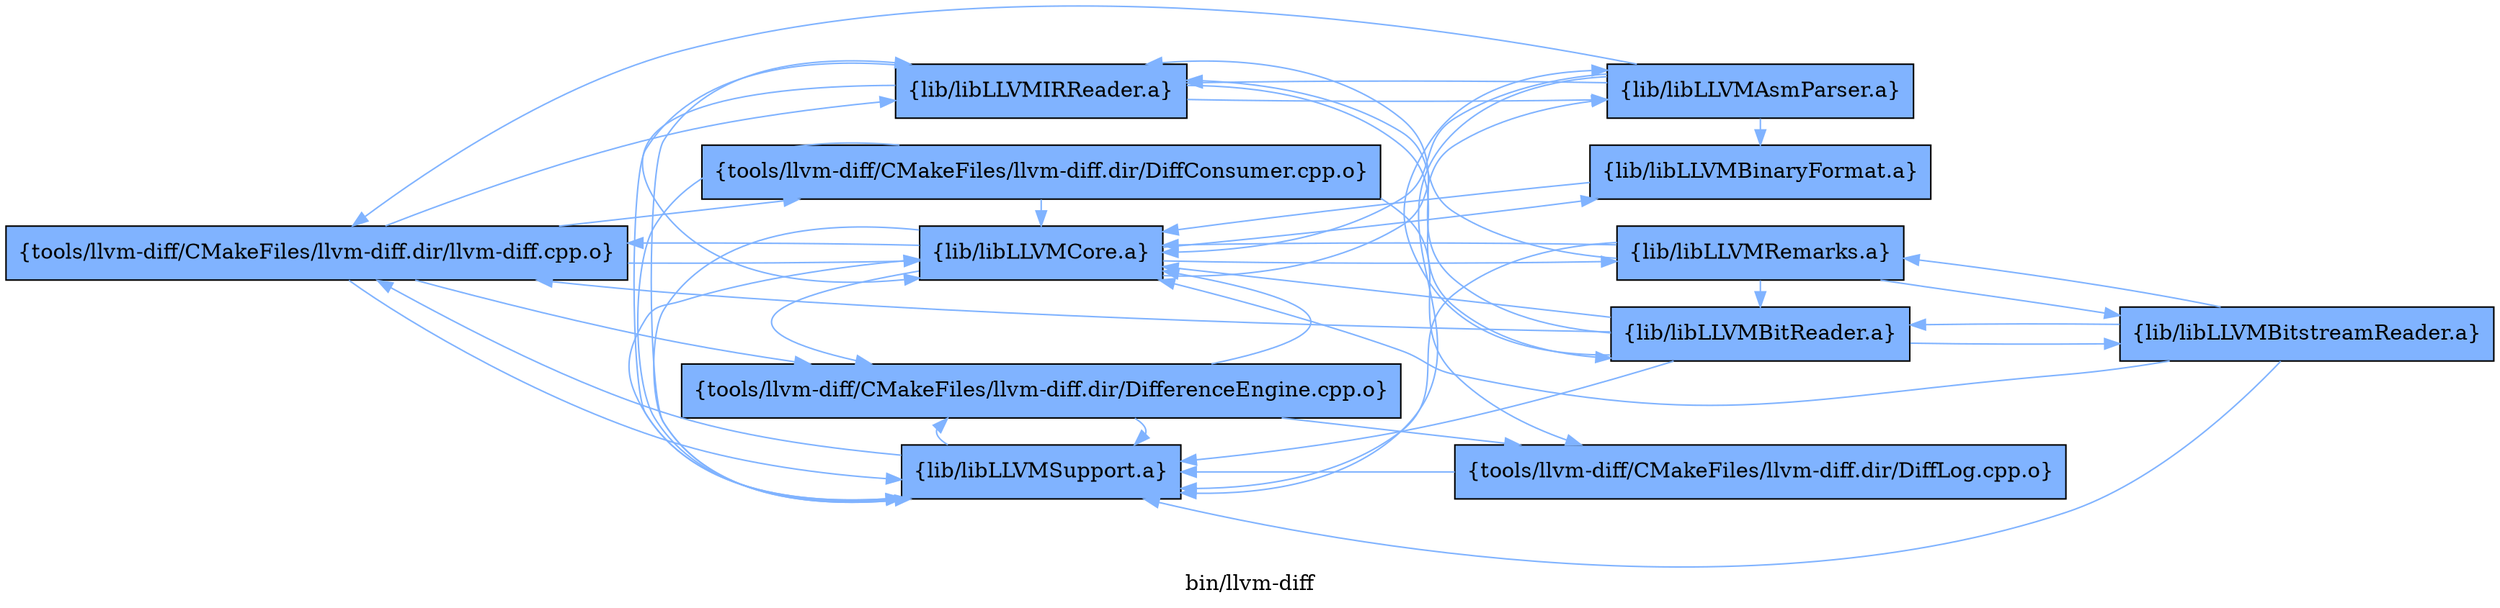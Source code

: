 digraph "bin/llvm-diff" {
	label="bin/llvm-diff";
	rankdir=LR;
	{ rank=same; Node0x5591b7a3e908;  }
	{ rank=same; Node0x5591b7a3bc08; Node0x5591b7a3ac18; Node0x5591b7a3bac8; Node0x5591b7a3eae8; Node0x5591b7a3ef98;  }
	{ rank=same; Node0x5591b7a3b488; Node0x5591b7a3d6e8; Node0x5591b7a3e598; Node0x5591b7a3f998; Node0x5591b7a3f5d8;  }

	Node0x5591b7a3e908 [shape=record,shape=box,group=1,style=filled,fillcolor="0.600000 0.5 1",label="{tools/llvm-diff/CMakeFiles/llvm-diff.dir/llvm-diff.cpp.o}"];
	Node0x5591b7a3e908 -> Node0x5591b7a3bc08[color="0.600000 0.5 1"];
	Node0x5591b7a3e908 -> Node0x5591b7a3ac18[color="0.600000 0.5 1"];
	Node0x5591b7a3e908 -> Node0x5591b7a3bac8[color="0.600000 0.5 1"];
	Node0x5591b7a3e908 -> Node0x5591b7a3eae8[color="0.600000 0.5 1"];
	Node0x5591b7a3e908 -> Node0x5591b7a3ef98[color="0.600000 0.5 1"];
	Node0x5591b7a3bc08 [shape=record,shape=box,group=1,style=filled,fillcolor="0.600000 0.5 1",label="{tools/llvm-diff/CMakeFiles/llvm-diff.dir/DiffConsumer.cpp.o}"];
	Node0x5591b7a3bc08 -> Node0x5591b7a3b488[color="0.600000 0.5 1"];
	Node0x5591b7a3bc08 -> Node0x5591b7a3bac8[color="0.600000 0.5 1"];
	Node0x5591b7a3bc08 -> Node0x5591b7a3eae8[color="0.600000 0.5 1"];
	Node0x5591b7a3ac18 [shape=record,shape=box,group=1,style=filled,fillcolor="0.600000 0.5 1",label="{tools/llvm-diff/CMakeFiles/llvm-diff.dir/DifferenceEngine.cpp.o}"];
	Node0x5591b7a3ac18 -> Node0x5591b7a3b488[color="0.600000 0.5 1"];
	Node0x5591b7a3ac18 -> Node0x5591b7a3bac8[color="0.600000 0.5 1"];
	Node0x5591b7a3ac18 -> Node0x5591b7a3eae8[color="0.600000 0.5 1"];
	Node0x5591b7a3bac8 [shape=record,shape=box,group=1,style=filled,fillcolor="0.600000 0.5 1",label="{lib/libLLVMCore.a}"];
	Node0x5591b7a3bac8 -> Node0x5591b7a3eae8[color="0.600000 0.5 1"];
	Node0x5591b7a3bac8 -> Node0x5591b7a3d6e8[color="0.600000 0.5 1"];
	Node0x5591b7a3bac8 -> Node0x5591b7a3ac18[color="0.600000 0.5 1"];
	Node0x5591b7a3bac8 -> Node0x5591b7a3e598[color="0.600000 0.5 1"];
	Node0x5591b7a3bac8 -> Node0x5591b7a3e908[color="0.600000 0.5 1"];
	Node0x5591b7a3bac8 -> Node0x5591b7a3f998[color="0.600000 0.5 1"];
	Node0x5591b7a3eae8 [shape=record,shape=box,group=1,style=filled,fillcolor="0.600000 0.5 1",label="{lib/libLLVMSupport.a}"];
	Node0x5591b7a3eae8 -> Node0x5591b7a3bac8[color="0.600000 0.5 1"];
	Node0x5591b7a3eae8 -> Node0x5591b7a3e908[color="0.600000 0.5 1"];
	Node0x5591b7a3eae8 -> Node0x5591b7a3ef98[color="0.600000 0.5 1"];
	Node0x5591b7a3eae8 -> Node0x5591b7a3ac18[color="0.600000 0.5 1"];
	Node0x5591b7a3ef98 [shape=record,shape=box,group=1,style=filled,fillcolor="0.600000 0.5 1",label="{lib/libLLVMIRReader.a}"];
	Node0x5591b7a3ef98 -> Node0x5591b7a3eae8[color="0.600000 0.5 1"];
	Node0x5591b7a3ef98 -> Node0x5591b7a3bac8[color="0.600000 0.5 1"];
	Node0x5591b7a3ef98 -> Node0x5591b7a3f998[color="0.600000 0.5 1"];
	Node0x5591b7a3ef98 -> Node0x5591b7a3f5d8[color="0.600000 0.5 1"];
	Node0x5591b7a3b488 [shape=record,shape=box,group=1,style=filled,fillcolor="0.600000 0.5 1",label="{tools/llvm-diff/CMakeFiles/llvm-diff.dir/DiffLog.cpp.o}"];
	Node0x5591b7a3b488 -> Node0x5591b7a3eae8[color="0.600000 0.5 1"];
	Node0x5591b7a3d6e8 [shape=record,shape=box,group=1,style=filled,fillcolor="0.600000 0.5 1",label="{lib/libLLVMBinaryFormat.a}"];
	Node0x5591b7a3d6e8 -> Node0x5591b7a3bac8[color="0.600000 0.5 1"];
	Node0x5591b7a3e598 [shape=record,shape=box,group=1,style=filled,fillcolor="0.600000 0.5 1",label="{lib/libLLVMRemarks.a}"];
	Node0x5591b7a3e598 -> Node0x5591b7a3eae8[color="0.600000 0.5 1"];
	Node0x5591b7a3e598 -> Node0x5591b7a3bac8[color="0.600000 0.5 1"];
	Node0x5591b7a3e598 -> Node0x5591b7a3f5d8[color="0.600000 0.5 1"];
	Node0x5591b7a3e598 -> Node0x5591b7a3ef98[color="0.600000 0.5 1"];
	Node0x5591b7a3e598 -> Node0x5591b7a3c798[color="0.600000 0.5 1"];
	Node0x5591b7a3f998 [shape=record,shape=box,group=1,style=filled,fillcolor="0.600000 0.5 1",label="{lib/libLLVMAsmParser.a}"];
	Node0x5591b7a3f998 -> Node0x5591b7a3bac8[color="0.600000 0.5 1"];
	Node0x5591b7a3f998 -> Node0x5591b7a3ef98[color="0.600000 0.5 1"];
	Node0x5591b7a3f998 -> Node0x5591b7a3eae8[color="0.600000 0.5 1"];
	Node0x5591b7a3f998 -> Node0x5591b7a3e908[color="0.600000 0.5 1"];
	Node0x5591b7a3f998 -> Node0x5591b7a3d6e8[color="0.600000 0.5 1"];
	Node0x5591b7a3f5d8 [shape=record,shape=box,group=1,style=filled,fillcolor="0.600000 0.5 1",label="{lib/libLLVMBitReader.a}"];
	Node0x5591b7a3f5d8 -> Node0x5591b7a3e908[color="0.600000 0.5 1"];
	Node0x5591b7a3f5d8 -> Node0x5591b7a3bac8[color="0.600000 0.5 1"];
	Node0x5591b7a3f5d8 -> Node0x5591b7a3eae8[color="0.600000 0.5 1"];
	Node0x5591b7a3f5d8 -> Node0x5591b7a3ef98[color="0.600000 0.5 1"];
	Node0x5591b7a3f5d8 -> Node0x5591b7a3f998[color="0.600000 0.5 1"];
	Node0x5591b7a3f5d8 -> Node0x5591b7a3c798[color="0.600000 0.5 1"];
	Node0x5591b7a3c798 [shape=record,shape=box,group=1,style=filled,fillcolor="0.600000 0.5 1",label="{lib/libLLVMBitstreamReader.a}"];
	Node0x5591b7a3c798 -> Node0x5591b7a3eae8[color="0.600000 0.5 1"];
	Node0x5591b7a3c798 -> Node0x5591b7a3bac8[color="0.600000 0.5 1"];
	Node0x5591b7a3c798 -> Node0x5591b7a3f5d8[color="0.600000 0.5 1"];
	Node0x5591b7a3c798 -> Node0x5591b7a3e598[color="0.600000 0.5 1"];
}

